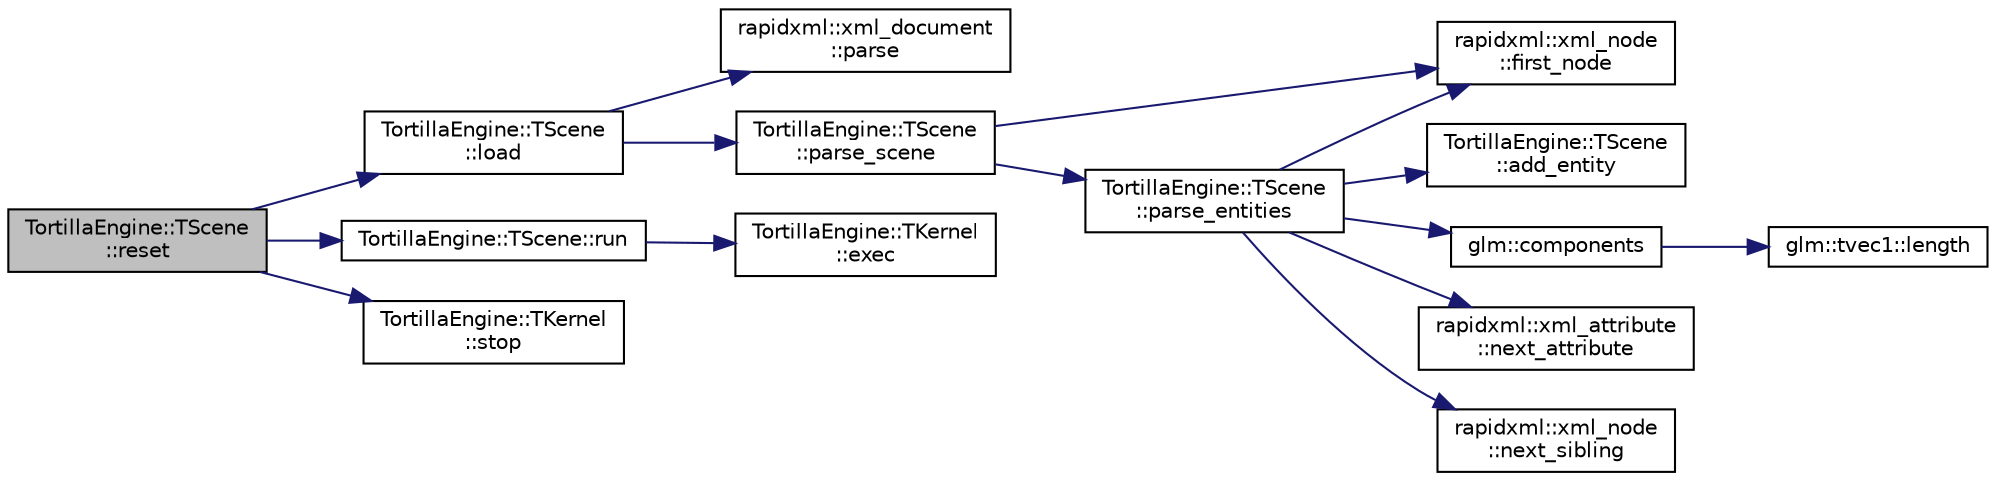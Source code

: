 digraph "TortillaEngine::TScene::reset"
{
 // LATEX_PDF_SIZE
  edge [fontname="Helvetica",fontsize="10",labelfontname="Helvetica",labelfontsize="10"];
  node [fontname="Helvetica",fontsize="10",shape=record];
  rankdir="LR";
  Node1 [label="TortillaEngine::TScene\l::reset",height=0.2,width=0.4,color="black", fillcolor="grey75", style="filled", fontcolor="black",tooltip="Stops the execution and reloads the scene before resuming the execution."];
  Node1 -> Node2 [color="midnightblue",fontsize="10",style="solid",fontname="Helvetica"];
  Node2 [label="TortillaEngine::TScene\l::load",height=0.2,width=0.4,color="black", fillcolor="white", style="filled",URL="$class_tortilla_engine_1_1_t_scene.html#a8326ca2a9880db65da44d77780491c7c",tooltip="Loads the scene data from an xml file."];
  Node2 -> Node3 [color="midnightblue",fontsize="10",style="solid",fontname="Helvetica"];
  Node3 [label="rapidxml::xml_document\l::parse",height=0.2,width=0.4,color="black", fillcolor="white", style="filled",URL="$classrapidxml_1_1xml__document.html#ac6e73ff9ac323bf5a370c38feb03a6b1",tooltip=" "];
  Node2 -> Node4 [color="midnightblue",fontsize="10",style="solid",fontname="Helvetica"];
  Node4 [label="TortillaEngine::TScene\l::parse_scene",height=0.2,width=0.4,color="black", fillcolor="white", style="filled",URL="$class_tortilla_engine_1_1_t_scene.html#ad8dc2084c6c4e6b45c1ef57c544a36ea",tooltip="Parse the scene data from a xml node."];
  Node4 -> Node5 [color="midnightblue",fontsize="10",style="solid",fontname="Helvetica"];
  Node5 [label="rapidxml::xml_node\l::first_node",height=0.2,width=0.4,color="black", fillcolor="white", style="filled",URL="$classrapidxml_1_1xml__node.html#acdf3691224d683f50692616a92a75d3f",tooltip=" "];
  Node4 -> Node6 [color="midnightblue",fontsize="10",style="solid",fontname="Helvetica"];
  Node6 [label="TortillaEngine::TScene\l::parse_entities",height=0.2,width=0.4,color="black", fillcolor="white", style="filled",URL="$class_tortilla_engine_1_1_t_scene.html#a48ac4e4af99dea85f8299790c5efa801",tooltip="Parse all the entities data from a xml node."];
  Node6 -> Node7 [color="midnightblue",fontsize="10",style="solid",fontname="Helvetica"];
  Node7 [label="TortillaEngine::TScene\l::add_entity",height=0.2,width=0.4,color="black", fillcolor="white", style="filled",URL="$class_tortilla_engine_1_1_t_scene.html#a698cb6b5502b0636b3a5d7854327db18",tooltip="Adds a given entity to the scene collection of entities."];
  Node6 -> Node8 [color="midnightblue",fontsize="10",style="solid",fontname="Helvetica"];
  Node8 [label="glm::components",height=0.2,width=0.4,color="black", fillcolor="white", style="filled",URL="$group__gtx__range.html#gab866f7e9055dafab616eb0fb3ec8d08e",tooltip=" "];
  Node8 -> Node9 [color="midnightblue",fontsize="10",style="solid",fontname="Helvetica"];
  Node9 [label="glm::tvec1::length",height=0.2,width=0.4,color="black", fillcolor="white", style="filled",URL="$structglm_1_1tvec1.html#aa25cb652c92eb83b9ef027d82365bb01",tooltip=" "];
  Node6 -> Node5 [color="midnightblue",fontsize="10",style="solid",fontname="Helvetica"];
  Node6 -> Node10 [color="midnightblue",fontsize="10",style="solid",fontname="Helvetica"];
  Node10 [label="rapidxml::xml_attribute\l::next_attribute",height=0.2,width=0.4,color="black", fillcolor="white", style="filled",URL="$classrapidxml_1_1xml__attribute.html#affd0c8d0a9020df0998c507cae5474e5",tooltip=" "];
  Node6 -> Node11 [color="midnightblue",fontsize="10",style="solid",fontname="Helvetica"];
  Node11 [label="rapidxml::xml_node\l::next_sibling",height=0.2,width=0.4,color="black", fillcolor="white", style="filled",URL="$classrapidxml_1_1xml__node.html#ad36aa4445ced578f93c3e06770cb3ef9",tooltip=" "];
  Node1 -> Node12 [color="midnightblue",fontsize="10",style="solid",fontname="Helvetica"];
  Node12 [label="TortillaEngine::TScene::run",height=0.2,width=0.4,color="black", fillcolor="white", style="filled",URL="$class_tortilla_engine_1_1_t_scene.html#a58e6e609ded67fc5fe0f803053263498",tooltip="Runs the scene."];
  Node12 -> Node13 [color="midnightblue",fontsize="10",style="solid",fontname="Helvetica"];
  Node13 [label="TortillaEngine::TKernel\l::exec",height=0.2,width=0.4,color="black", fillcolor="white", style="filled",URL="$class_tortilla_engine_1_1_t_kernel.html#ab05dc6f88b6b7d085847212ea2622b0f",tooltip="Executes all the tasks in order or priority before initialize them."];
  Node1 -> Node14 [color="midnightblue",fontsize="10",style="solid",fontname="Helvetica"];
  Node14 [label="TortillaEngine::TKernel\l::stop",height=0.2,width=0.4,color="black", fillcolor="white", style="filled",URL="$class_tortilla_engine_1_1_t_kernel.html#a7446631e3417bcea243ce9f40c5e1d5c",tooltip="Stops the execution."];
}
